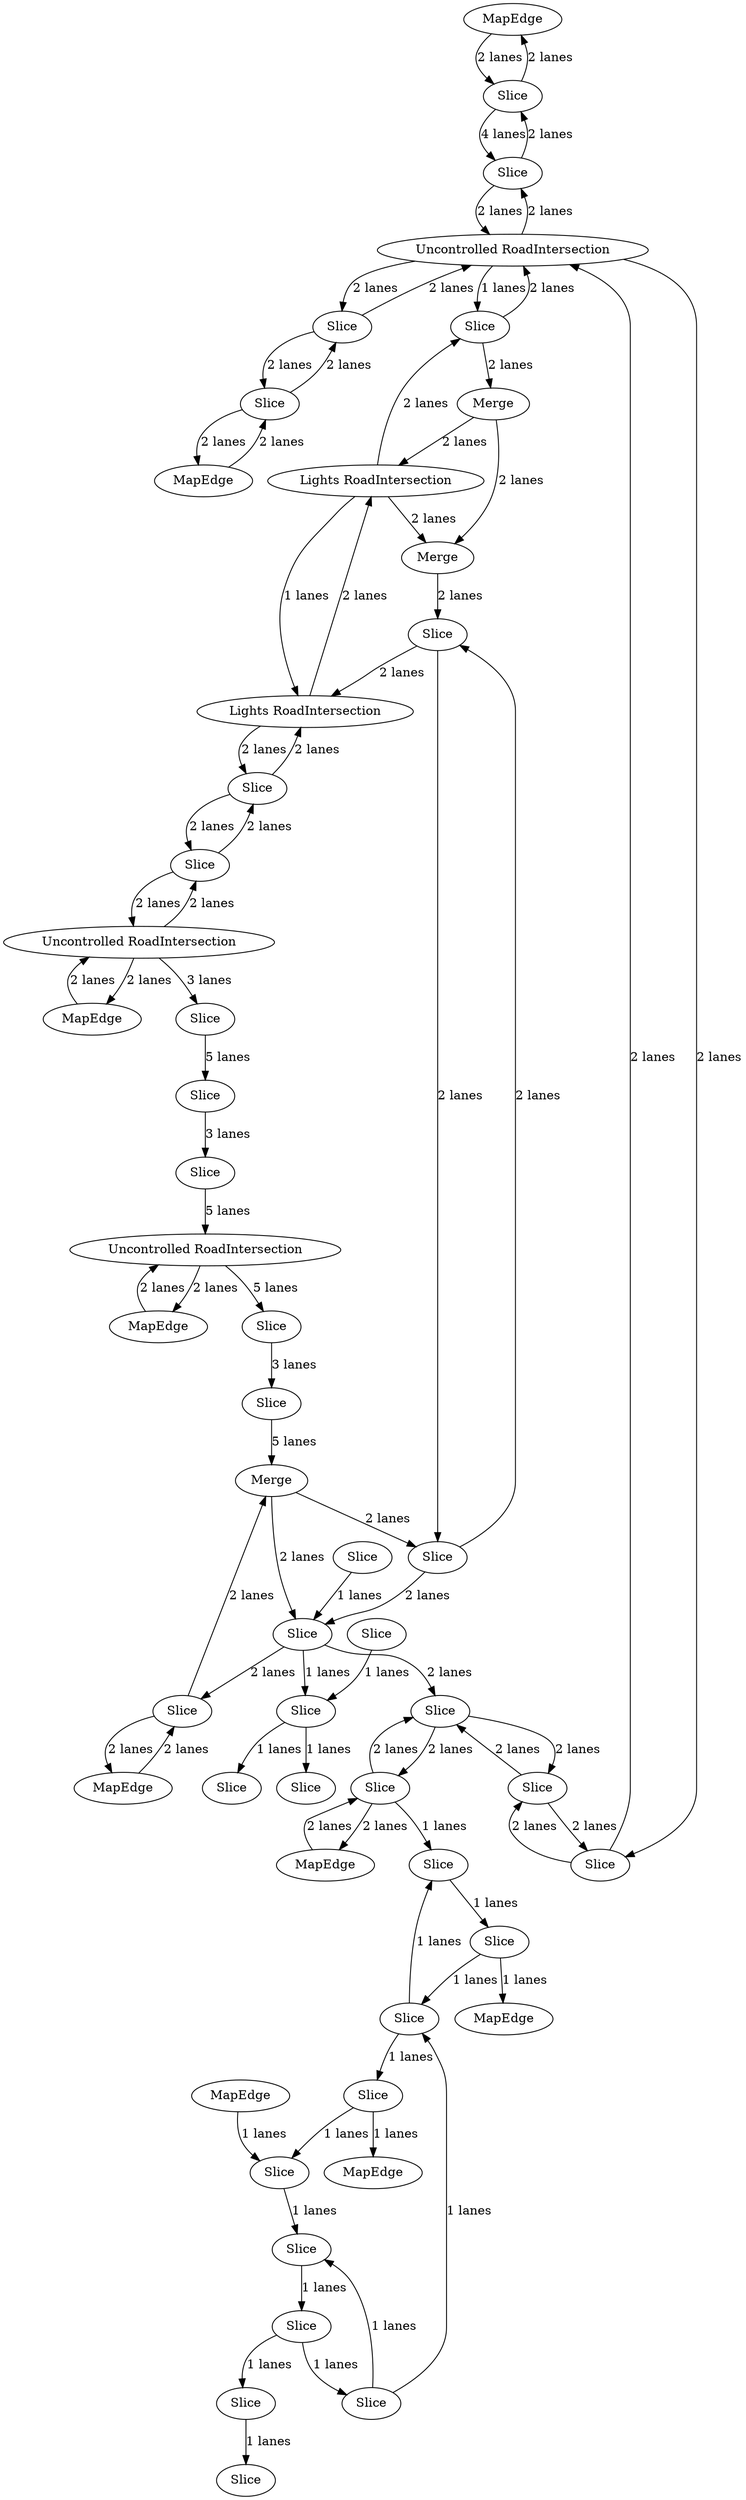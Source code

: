 digraph {
    0 [ label = "MapEdge" ]
    1 [ label = "MapEdge" ]
    2 [ label = "Slice" ]
    3 [ label = "Slice" ]
    4 [ label = "Slice" ]
    5 [ label = "Slice" ]
    6 [ label = "Uncontrolled RoadIntersection" ]
    7 [ label = "Slice" ]
    8 [ label = "Slice" ]
    9 [ label = "Slice" ]
    10 [ label = "Slice" ]
    11 [ label = "Slice" ]
    12 [ label = "Slice" ]
    13 [ label = "Merge" ]
    14 [ label = "Lights RoadIntersection" ]
    15 [ label = "Slice" ]
    16 [ label = "Lights RoadIntersection" ]
    17 [ label = "Slice" ]
    18 [ label = "Slice" ]
    19 [ label = "Merge" ]
    20 [ label = "Slice" ]
    21 [ label = "Slice" ]
    22 [ label = "Uncontrolled RoadIntersection" ]
    23 [ label = "Slice" ]
    24 [ label = "Slice" ]
    25 [ label = "Slice" ]
    26 [ label = "Slice" ]
    27 [ label = "Slice" ]
    28 [ label = "Slice" ]
    29 [ label = "Slice" ]
    30 [ label = "Slice" ]
    31 [ label = "Merge" ]
    32 [ label = "Slice" ]
    33 [ label = "Slice" ]
    34 [ label = "Slice" ]
    35 [ label = "Slice" ]
    36 [ label = "Slice" ]
    37 [ label = "MapEdge" ]
    38 [ label = "Slice" ]
    39 [ label = "Slice" ]
    40 [ label = "Uncontrolled RoadIntersection" ]
    41 [ label = "Slice" ]
    42 [ label = "Slice" ]
    43 [ label = "MapEdge" ]
    44 [ label = "Slice" ]
    45 [ label = "Slice" ]
    46 [ label = "Slice" ]
    47 [ label = "MapEdge" ]
    48 [ label = "MapEdge" ]
    49 [ label = "MapEdge" ]
    50 [ label = "MapEdge" ]
    51 [ label = "MapEdge" ]
    47 -> 40 [ label = "2 lanes" ]
    40 -> 47 [ label = "2 lanes" ]
    20 -> 42 [ label = "1 lanes" ]
    42 -> 44 [ label = "1 lanes" ]
    44 -> 48 [ label = "1 lanes" ]
    40 -> 38 [ label = "5 lanes" ]
    51 -> 45 [ label = "1 lanes" ]
    45 -> 34 [ label = "1 lanes" ]
    34 -> 29 [ label = "1 lanes" ]
    29 -> 28 [ label = "1 lanes" ]
    29 -> 35 [ label = "1 lanes" ]
    35 -> 41 [ label = "1 lanes" ]
    41 -> 46 [ label = "1 lanes" ]
    46 -> 50 [ label = "1 lanes" ]
    35 -> 34 [ label = "1 lanes" ]
    46 -> 45 [ label = "1 lanes" ]
    44 -> 41 [ label = "1 lanes" ]
    1 -> 2 [ label = "2 lanes" ]
    2 -> 1 [ label = "2 lanes" ]
    25 -> 26 [ label = "2 lanes" ]
    26 -> 25 [ label = "2 lanes" ]
    6 -> 8 [ label = "1 lanes" ]
    8 -> 6 [ label = "2 lanes" ]
    3 -> 5 [ label = "4 lanes" ]
    5 -> 3 [ label = "2 lanes" ]
    10 -> 7 [ label = "2 lanes" ]
    7 -> 10 [ label = "2 lanes" ]
    18 -> 17 [ label = "2 lanes" ]
    17 -> 18 [ label = "2 lanes" ]
    39 -> 31 [ label = "2 lanes" ]
    31 -> 26 [ label = "2 lanes" ]
    2 -> 4 [ label = "2 lanes" ]
    4 -> 2 [ label = "2 lanes" ]
    19 -> 25 [ label = "2 lanes" ]
    13 -> 14 [ label = "2 lanes" ]
    13 -> 19 [ label = "2 lanes" ]
    41 -> 42 [ label = "1 lanes" ]
    12 -> 21 [ label = "1 lanes" ]
    6 -> 5 [ label = "2 lanes" ]
    5 -> 6 [ label = "2 lanes" ]
    11 -> 12 [ label = "1 lanes" ]
    12 -> 9 [ label = "1 lanes" ]
    37 -> 20 [ label = "2 lanes" ]
    20 -> 37 [ label = "2 lanes" ]
    20 -> 15 [ label = "2 lanes" ]
    15 -> 20 [ label = "2 lanes" ]
    15 -> 10 [ label = "2 lanes" ]
    10 -> 15 [ label = "2 lanes" ]
    18 -> 22 [ label = "2 lanes" ]
    22 -> 18 [ label = "2 lanes" ]
    22 -> 43 [ label = "2 lanes" ]
    43 -> 22 [ label = "2 lanes" ]
    31 -> 30 [ label = "2 lanes" ]
    14 -> 8 [ label = "2 lanes" ]
    14 -> 19 [ label = "2 lanes" ]
    22 -> 23 [ label = "3 lanes" ]
    26 -> 30 [ label = "2 lanes" ]
    30 -> 39 [ label = "2 lanes" ]
    24 -> 36 [ label = "3 lanes" ]
    38 -> 32 [ label = "3 lanes" ]
    36 -> 40 [ label = "5 lanes" ]
    33 -> 30 [ label = "1 lanes" ]
    30 -> 12 [ label = "1 lanes" ]
    39 -> 49 [ label = "2 lanes" ]
    49 -> 39 [ label = "2 lanes" ]
    16 -> 17 [ label = "2 lanes" ]
    17 -> 16 [ label = "2 lanes" ]
    32 -> 31 [ label = "5 lanes" ]
    25 -> 16 [ label = "2 lanes" ]
    28 -> 27 [ label = "1 lanes" ]
    3 -> 0 [ label = "2 lanes" ]
    0 -> 3 [ label = "2 lanes" ]
    7 -> 6 [ label = "2 lanes" ]
    6 -> 7 [ label = "2 lanes" ]
    8 -> 13 [ label = "2 lanes" ]
    14 -> 16 [ label = "1 lanes" ]
    16 -> 14 [ label = "2 lanes" ]
    4 -> 6 [ label = "2 lanes" ]
    6 -> 4 [ label = "2 lanes" ]
    30 -> 15 [ label = "2 lanes" ]
    23 -> 24 [ label = "5 lanes" ]
}

